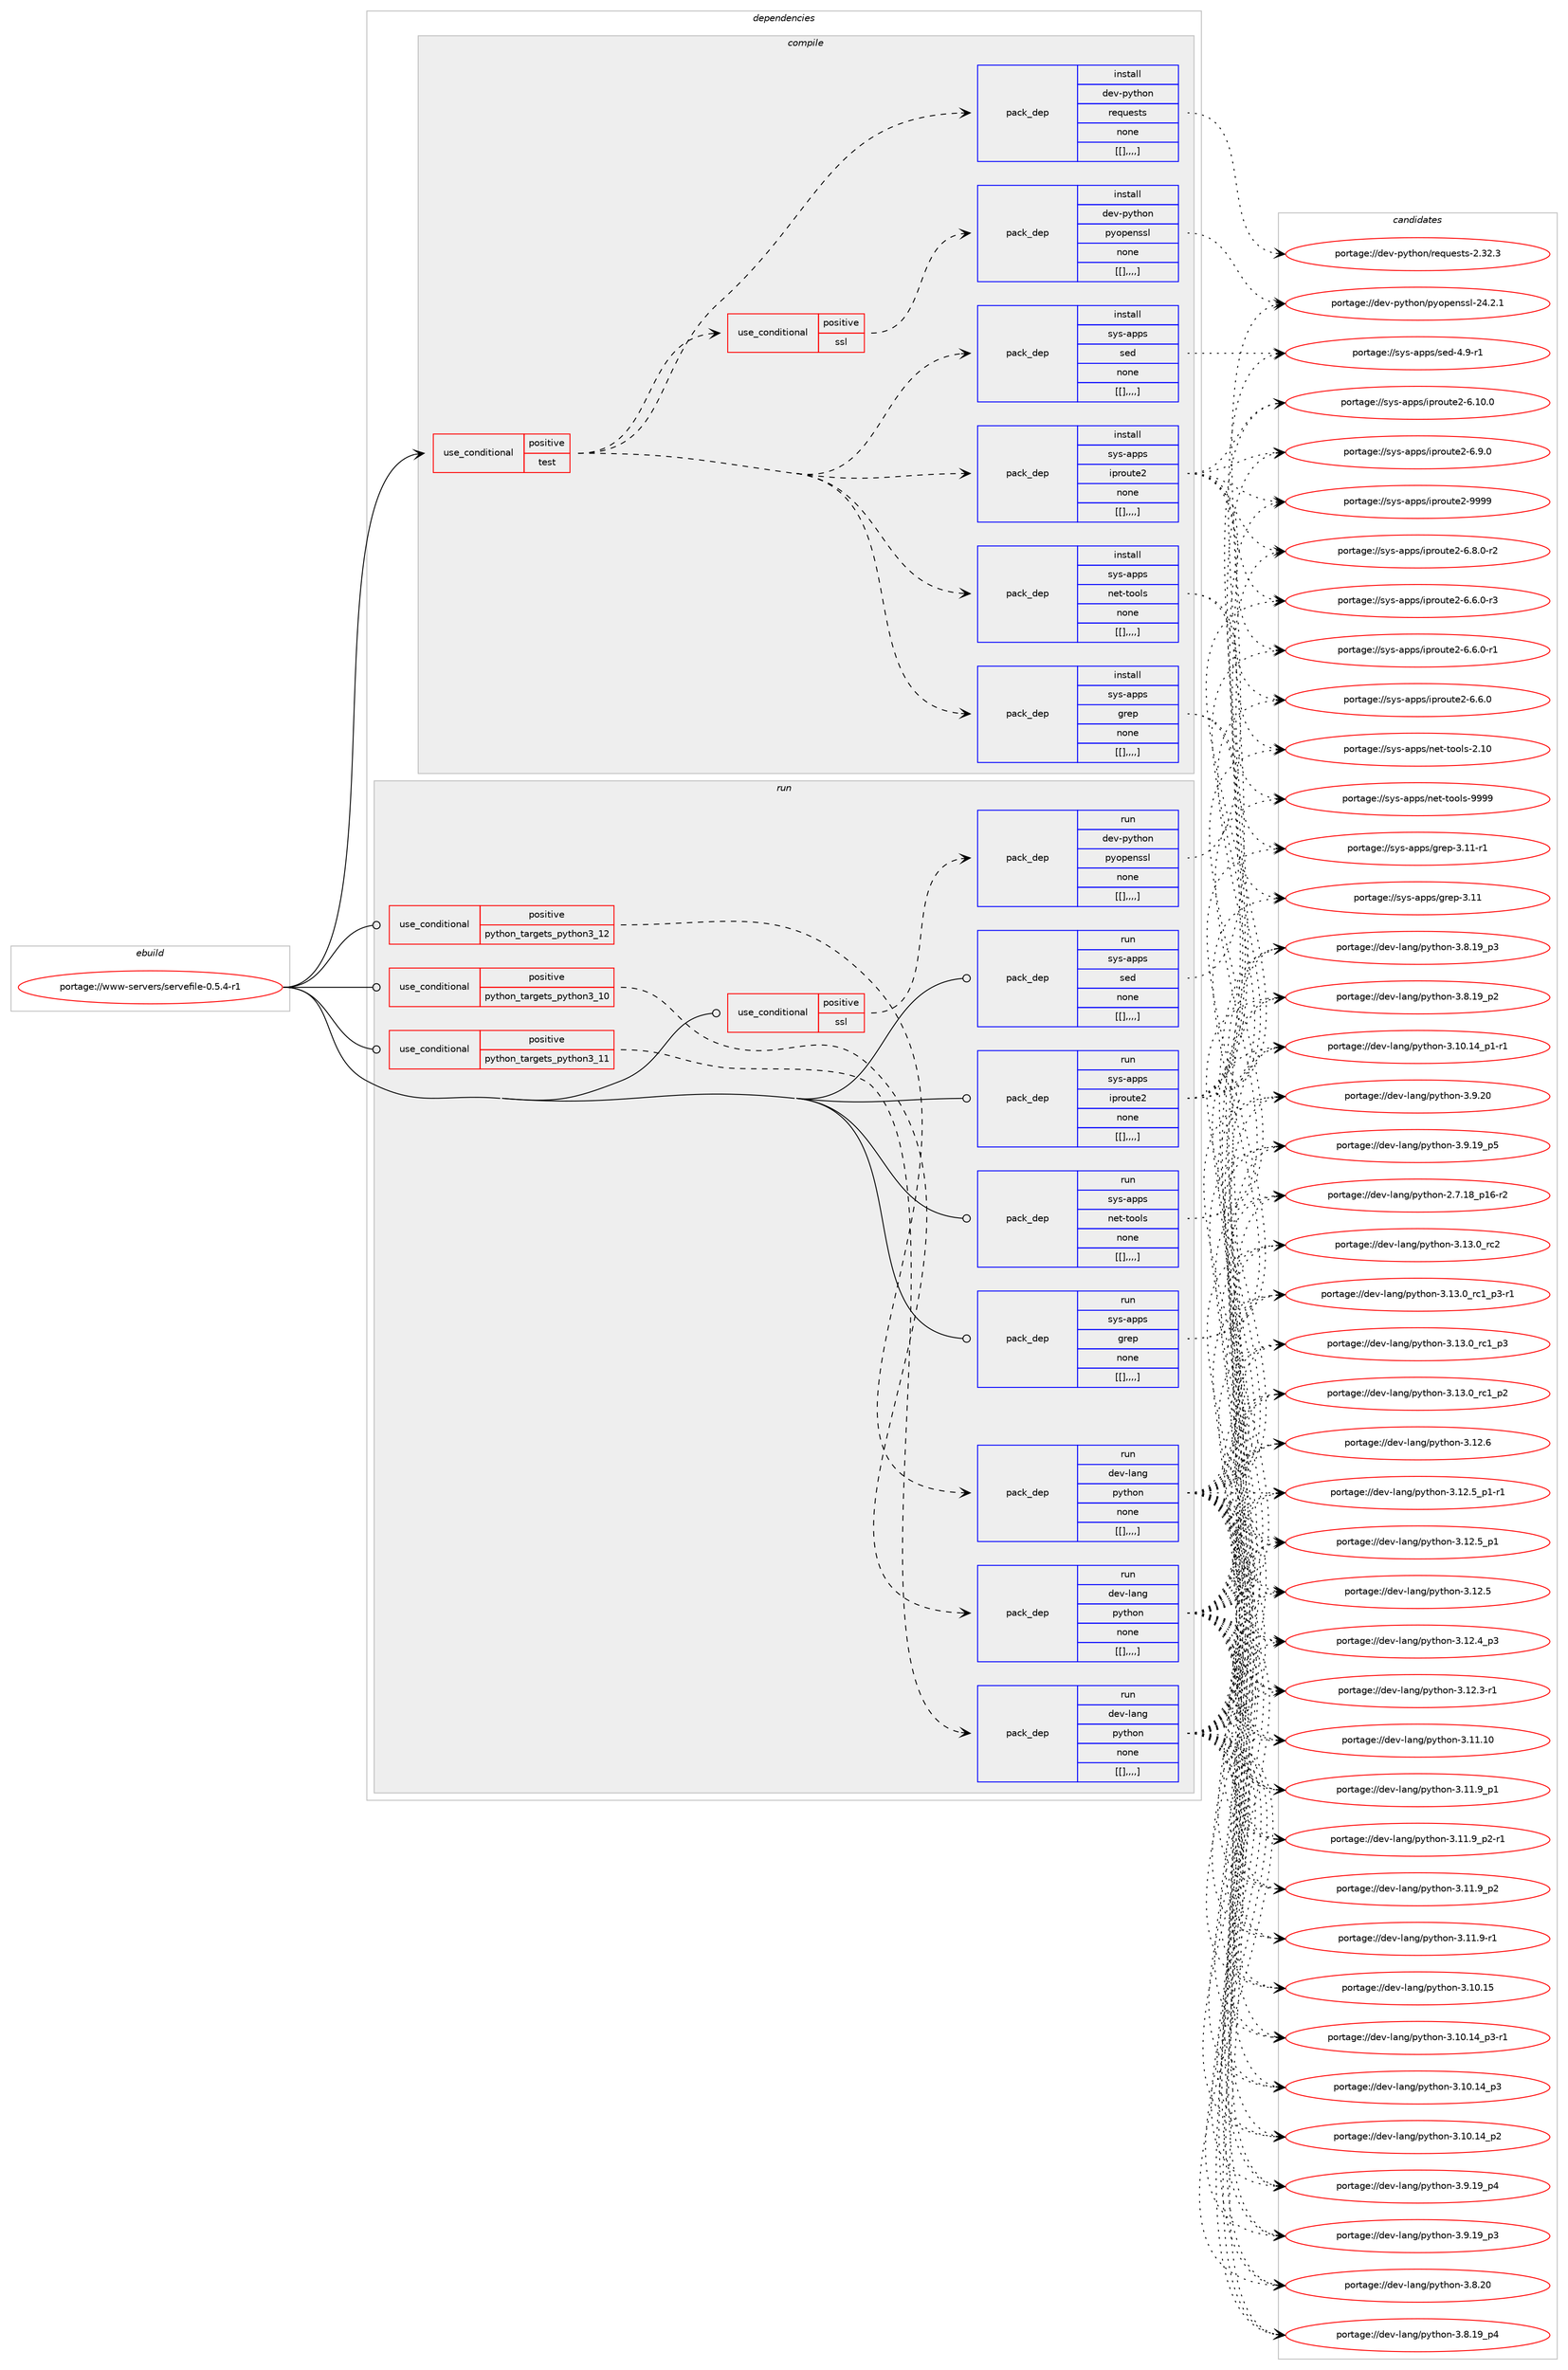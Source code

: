 digraph prolog {

# *************
# Graph options
# *************

newrank=true;
concentrate=true;
compound=true;
graph [rankdir=LR,fontname=Helvetica,fontsize=10,ranksep=1.5];#, ranksep=2.5, nodesep=0.2];
edge  [arrowhead=vee];
node  [fontname=Helvetica,fontsize=10];

# **********
# The ebuild
# **********

subgraph cluster_leftcol {
color=gray;
label=<<i>ebuild</i>>;
id [label="portage://www-servers/servefile-0.5.4-r1", color=red, width=4, href="../www-servers/servefile-0.5.4-r1.svg"];
}

# ****************
# The dependencies
# ****************

subgraph cluster_midcol {
color=gray;
label=<<i>dependencies</i>>;
subgraph cluster_compile {
fillcolor="#eeeeee";
style=filled;
label=<<i>compile</i>>;
subgraph cond126034 {
dependency473092 [label=<<TABLE BORDER="0" CELLBORDER="1" CELLSPACING="0" CELLPADDING="4"><TR><TD ROWSPAN="3" CELLPADDING="10">use_conditional</TD></TR><TR><TD>positive</TD></TR><TR><TD>test</TD></TR></TABLE>>, shape=none, color=red];
subgraph cond126035 {
dependency473093 [label=<<TABLE BORDER="0" CELLBORDER="1" CELLSPACING="0" CELLPADDING="4"><TR><TD ROWSPAN="3" CELLPADDING="10">use_conditional</TD></TR><TR><TD>positive</TD></TR><TR><TD>ssl</TD></TR></TABLE>>, shape=none, color=red];
subgraph pack343552 {
dependency473094 [label=<<TABLE BORDER="0" CELLBORDER="1" CELLSPACING="0" CELLPADDING="4" WIDTH="220"><TR><TD ROWSPAN="6" CELLPADDING="30">pack_dep</TD></TR><TR><TD WIDTH="110">install</TD></TR><TR><TD>dev-python</TD></TR><TR><TD>pyopenssl</TD></TR><TR><TD>none</TD></TR><TR><TD>[[],,,,]</TD></TR></TABLE>>, shape=none, color=blue];
}
dependency473093:e -> dependency473094:w [weight=20,style="dashed",arrowhead="vee"];
}
dependency473092:e -> dependency473093:w [weight=20,style="dashed",arrowhead="vee"];
subgraph pack343553 {
dependency473095 [label=<<TABLE BORDER="0" CELLBORDER="1" CELLSPACING="0" CELLPADDING="4" WIDTH="220"><TR><TD ROWSPAN="6" CELLPADDING="30">pack_dep</TD></TR><TR><TD WIDTH="110">install</TD></TR><TR><TD>sys-apps</TD></TR><TR><TD>grep</TD></TR><TR><TD>none</TD></TR><TR><TD>[[],,,,]</TD></TR></TABLE>>, shape=none, color=blue];
}
dependency473092:e -> dependency473095:w [weight=20,style="dashed",arrowhead="vee"];
subgraph pack343554 {
dependency473096 [label=<<TABLE BORDER="0" CELLBORDER="1" CELLSPACING="0" CELLPADDING="4" WIDTH="220"><TR><TD ROWSPAN="6" CELLPADDING="30">pack_dep</TD></TR><TR><TD WIDTH="110">install</TD></TR><TR><TD>sys-apps</TD></TR><TR><TD>iproute2</TD></TR><TR><TD>none</TD></TR><TR><TD>[[],,,,]</TD></TR></TABLE>>, shape=none, color=blue];
}
dependency473092:e -> dependency473096:w [weight=20,style="dashed",arrowhead="vee"];
subgraph pack343555 {
dependency473097 [label=<<TABLE BORDER="0" CELLBORDER="1" CELLSPACING="0" CELLPADDING="4" WIDTH="220"><TR><TD ROWSPAN="6" CELLPADDING="30">pack_dep</TD></TR><TR><TD WIDTH="110">install</TD></TR><TR><TD>sys-apps</TD></TR><TR><TD>net-tools</TD></TR><TR><TD>none</TD></TR><TR><TD>[[],,,,]</TD></TR></TABLE>>, shape=none, color=blue];
}
dependency473092:e -> dependency473097:w [weight=20,style="dashed",arrowhead="vee"];
subgraph pack343556 {
dependency473098 [label=<<TABLE BORDER="0" CELLBORDER="1" CELLSPACING="0" CELLPADDING="4" WIDTH="220"><TR><TD ROWSPAN="6" CELLPADDING="30">pack_dep</TD></TR><TR><TD WIDTH="110">install</TD></TR><TR><TD>sys-apps</TD></TR><TR><TD>sed</TD></TR><TR><TD>none</TD></TR><TR><TD>[[],,,,]</TD></TR></TABLE>>, shape=none, color=blue];
}
dependency473092:e -> dependency473098:w [weight=20,style="dashed",arrowhead="vee"];
subgraph pack343557 {
dependency473099 [label=<<TABLE BORDER="0" CELLBORDER="1" CELLSPACING="0" CELLPADDING="4" WIDTH="220"><TR><TD ROWSPAN="6" CELLPADDING="30">pack_dep</TD></TR><TR><TD WIDTH="110">install</TD></TR><TR><TD>dev-python</TD></TR><TR><TD>requests</TD></TR><TR><TD>none</TD></TR><TR><TD>[[],,,,]</TD></TR></TABLE>>, shape=none, color=blue];
}
dependency473092:e -> dependency473099:w [weight=20,style="dashed",arrowhead="vee"];
}
id:e -> dependency473092:w [weight=20,style="solid",arrowhead="vee"];
}
subgraph cluster_compileandrun {
fillcolor="#eeeeee";
style=filled;
label=<<i>compile and run</i>>;
}
subgraph cluster_run {
fillcolor="#eeeeee";
style=filled;
label=<<i>run</i>>;
subgraph cond126036 {
dependency473100 [label=<<TABLE BORDER="0" CELLBORDER="1" CELLSPACING="0" CELLPADDING="4"><TR><TD ROWSPAN="3" CELLPADDING="10">use_conditional</TD></TR><TR><TD>positive</TD></TR><TR><TD>python_targets_python3_10</TD></TR></TABLE>>, shape=none, color=red];
subgraph pack343558 {
dependency473101 [label=<<TABLE BORDER="0" CELLBORDER="1" CELLSPACING="0" CELLPADDING="4" WIDTH="220"><TR><TD ROWSPAN="6" CELLPADDING="30">pack_dep</TD></TR><TR><TD WIDTH="110">run</TD></TR><TR><TD>dev-lang</TD></TR><TR><TD>python</TD></TR><TR><TD>none</TD></TR><TR><TD>[[],,,,]</TD></TR></TABLE>>, shape=none, color=blue];
}
dependency473100:e -> dependency473101:w [weight=20,style="dashed",arrowhead="vee"];
}
id:e -> dependency473100:w [weight=20,style="solid",arrowhead="odot"];
subgraph cond126037 {
dependency473102 [label=<<TABLE BORDER="0" CELLBORDER="1" CELLSPACING="0" CELLPADDING="4"><TR><TD ROWSPAN="3" CELLPADDING="10">use_conditional</TD></TR><TR><TD>positive</TD></TR><TR><TD>python_targets_python3_11</TD></TR></TABLE>>, shape=none, color=red];
subgraph pack343559 {
dependency473103 [label=<<TABLE BORDER="0" CELLBORDER="1" CELLSPACING="0" CELLPADDING="4" WIDTH="220"><TR><TD ROWSPAN="6" CELLPADDING="30">pack_dep</TD></TR><TR><TD WIDTH="110">run</TD></TR><TR><TD>dev-lang</TD></TR><TR><TD>python</TD></TR><TR><TD>none</TD></TR><TR><TD>[[],,,,]</TD></TR></TABLE>>, shape=none, color=blue];
}
dependency473102:e -> dependency473103:w [weight=20,style="dashed",arrowhead="vee"];
}
id:e -> dependency473102:w [weight=20,style="solid",arrowhead="odot"];
subgraph cond126038 {
dependency473104 [label=<<TABLE BORDER="0" CELLBORDER="1" CELLSPACING="0" CELLPADDING="4"><TR><TD ROWSPAN="3" CELLPADDING="10">use_conditional</TD></TR><TR><TD>positive</TD></TR><TR><TD>python_targets_python3_12</TD></TR></TABLE>>, shape=none, color=red];
subgraph pack343560 {
dependency473105 [label=<<TABLE BORDER="0" CELLBORDER="1" CELLSPACING="0" CELLPADDING="4" WIDTH="220"><TR><TD ROWSPAN="6" CELLPADDING="30">pack_dep</TD></TR><TR><TD WIDTH="110">run</TD></TR><TR><TD>dev-lang</TD></TR><TR><TD>python</TD></TR><TR><TD>none</TD></TR><TR><TD>[[],,,,]</TD></TR></TABLE>>, shape=none, color=blue];
}
dependency473104:e -> dependency473105:w [weight=20,style="dashed",arrowhead="vee"];
}
id:e -> dependency473104:w [weight=20,style="solid",arrowhead="odot"];
subgraph cond126039 {
dependency473106 [label=<<TABLE BORDER="0" CELLBORDER="1" CELLSPACING="0" CELLPADDING="4"><TR><TD ROWSPAN="3" CELLPADDING="10">use_conditional</TD></TR><TR><TD>positive</TD></TR><TR><TD>ssl</TD></TR></TABLE>>, shape=none, color=red];
subgraph pack343561 {
dependency473107 [label=<<TABLE BORDER="0" CELLBORDER="1" CELLSPACING="0" CELLPADDING="4" WIDTH="220"><TR><TD ROWSPAN="6" CELLPADDING="30">pack_dep</TD></TR><TR><TD WIDTH="110">run</TD></TR><TR><TD>dev-python</TD></TR><TR><TD>pyopenssl</TD></TR><TR><TD>none</TD></TR><TR><TD>[[],,,,]</TD></TR></TABLE>>, shape=none, color=blue];
}
dependency473106:e -> dependency473107:w [weight=20,style="dashed",arrowhead="vee"];
}
id:e -> dependency473106:w [weight=20,style="solid",arrowhead="odot"];
subgraph pack343562 {
dependency473108 [label=<<TABLE BORDER="0" CELLBORDER="1" CELLSPACING="0" CELLPADDING="4" WIDTH="220"><TR><TD ROWSPAN="6" CELLPADDING="30">pack_dep</TD></TR><TR><TD WIDTH="110">run</TD></TR><TR><TD>sys-apps</TD></TR><TR><TD>grep</TD></TR><TR><TD>none</TD></TR><TR><TD>[[],,,,]</TD></TR></TABLE>>, shape=none, color=blue];
}
id:e -> dependency473108:w [weight=20,style="solid",arrowhead="odot"];
subgraph pack343563 {
dependency473109 [label=<<TABLE BORDER="0" CELLBORDER="1" CELLSPACING="0" CELLPADDING="4" WIDTH="220"><TR><TD ROWSPAN="6" CELLPADDING="30">pack_dep</TD></TR><TR><TD WIDTH="110">run</TD></TR><TR><TD>sys-apps</TD></TR><TR><TD>iproute2</TD></TR><TR><TD>none</TD></TR><TR><TD>[[],,,,]</TD></TR></TABLE>>, shape=none, color=blue];
}
id:e -> dependency473109:w [weight=20,style="solid",arrowhead="odot"];
subgraph pack343564 {
dependency473110 [label=<<TABLE BORDER="0" CELLBORDER="1" CELLSPACING="0" CELLPADDING="4" WIDTH="220"><TR><TD ROWSPAN="6" CELLPADDING="30">pack_dep</TD></TR><TR><TD WIDTH="110">run</TD></TR><TR><TD>sys-apps</TD></TR><TR><TD>net-tools</TD></TR><TR><TD>none</TD></TR><TR><TD>[[],,,,]</TD></TR></TABLE>>, shape=none, color=blue];
}
id:e -> dependency473110:w [weight=20,style="solid",arrowhead="odot"];
subgraph pack343565 {
dependency473111 [label=<<TABLE BORDER="0" CELLBORDER="1" CELLSPACING="0" CELLPADDING="4" WIDTH="220"><TR><TD ROWSPAN="6" CELLPADDING="30">pack_dep</TD></TR><TR><TD WIDTH="110">run</TD></TR><TR><TD>sys-apps</TD></TR><TR><TD>sed</TD></TR><TR><TD>none</TD></TR><TR><TD>[[],,,,]</TD></TR></TABLE>>, shape=none, color=blue];
}
id:e -> dependency473111:w [weight=20,style="solid",arrowhead="odot"];
}
}

# **************
# The candidates
# **************

subgraph cluster_choices {
rank=same;
color=gray;
label=<<i>candidates</i>>;

subgraph choice343552 {
color=black;
nodesep=1;
choice100101118451121211161041111104711212111111210111011511510845505246504649 [label="portage://dev-python/pyopenssl-24.2.1", color=red, width=4,href="../dev-python/pyopenssl-24.2.1.svg"];
dependency473094:e -> choice100101118451121211161041111104711212111111210111011511510845505246504649:w [style=dotted,weight="100"];
}
subgraph choice343553 {
color=black;
nodesep=1;
choice11512111545971121121154710311410111245514649494511449 [label="portage://sys-apps/grep-3.11-r1", color=red, width=4,href="../sys-apps/grep-3.11-r1.svg"];
choice1151211154597112112115471031141011124551464949 [label="portage://sys-apps/grep-3.11", color=red, width=4,href="../sys-apps/grep-3.11.svg"];
dependency473095:e -> choice11512111545971121121154710311410111245514649494511449:w [style=dotted,weight="100"];
dependency473095:e -> choice1151211154597112112115471031141011124551464949:w [style=dotted,weight="100"];
}
subgraph choice343554 {
color=black;
nodesep=1;
choice115121115459711211211547105112114111117116101504557575757 [label="portage://sys-apps/iproute2-9999", color=red, width=4,href="../sys-apps/iproute2-9999.svg"];
choice1151211154597112112115471051121141111171161015045544649484648 [label="portage://sys-apps/iproute2-6.10.0", color=red, width=4,href="../sys-apps/iproute2-6.10.0.svg"];
choice11512111545971121121154710511211411111711610150455446574648 [label="portage://sys-apps/iproute2-6.9.0", color=red, width=4,href="../sys-apps/iproute2-6.9.0.svg"];
choice115121115459711211211547105112114111117116101504554465646484511450 [label="portage://sys-apps/iproute2-6.8.0-r2", color=red, width=4,href="../sys-apps/iproute2-6.8.0-r2.svg"];
choice115121115459711211211547105112114111117116101504554465446484511451 [label="portage://sys-apps/iproute2-6.6.0-r3", color=red, width=4,href="../sys-apps/iproute2-6.6.0-r3.svg"];
choice115121115459711211211547105112114111117116101504554465446484511449 [label="portage://sys-apps/iproute2-6.6.0-r1", color=red, width=4,href="../sys-apps/iproute2-6.6.0-r1.svg"];
choice11512111545971121121154710511211411111711610150455446544648 [label="portage://sys-apps/iproute2-6.6.0", color=red, width=4,href="../sys-apps/iproute2-6.6.0.svg"];
dependency473096:e -> choice115121115459711211211547105112114111117116101504557575757:w [style=dotted,weight="100"];
dependency473096:e -> choice1151211154597112112115471051121141111171161015045544649484648:w [style=dotted,weight="100"];
dependency473096:e -> choice11512111545971121121154710511211411111711610150455446574648:w [style=dotted,weight="100"];
dependency473096:e -> choice115121115459711211211547105112114111117116101504554465646484511450:w [style=dotted,weight="100"];
dependency473096:e -> choice115121115459711211211547105112114111117116101504554465446484511451:w [style=dotted,weight="100"];
dependency473096:e -> choice115121115459711211211547105112114111117116101504554465446484511449:w [style=dotted,weight="100"];
dependency473096:e -> choice11512111545971121121154710511211411111711610150455446544648:w [style=dotted,weight="100"];
}
subgraph choice343555 {
color=black;
nodesep=1;
choice115121115459711211211547110101116451161111111081154557575757 [label="portage://sys-apps/net-tools-9999", color=red, width=4,href="../sys-apps/net-tools-9999.svg"];
choice115121115459711211211547110101116451161111111081154550464948 [label="portage://sys-apps/net-tools-2.10", color=red, width=4,href="../sys-apps/net-tools-2.10.svg"];
dependency473097:e -> choice115121115459711211211547110101116451161111111081154557575757:w [style=dotted,weight="100"];
dependency473097:e -> choice115121115459711211211547110101116451161111111081154550464948:w [style=dotted,weight="100"];
}
subgraph choice343556 {
color=black;
nodesep=1;
choice115121115459711211211547115101100455246574511449 [label="portage://sys-apps/sed-4.9-r1", color=red, width=4,href="../sys-apps/sed-4.9-r1.svg"];
dependency473098:e -> choice115121115459711211211547115101100455246574511449:w [style=dotted,weight="100"];
}
subgraph choice343557 {
color=black;
nodesep=1;
choice100101118451121211161041111104711410111311710111511611545504651504651 [label="portage://dev-python/requests-2.32.3", color=red, width=4,href="../dev-python/requests-2.32.3.svg"];
dependency473099:e -> choice100101118451121211161041111104711410111311710111511611545504651504651:w [style=dotted,weight="100"];
}
subgraph choice343558 {
color=black;
nodesep=1;
choice10010111845108971101034711212111610411111045514649514648951149950 [label="portage://dev-lang/python-3.13.0_rc2", color=red, width=4,href="../dev-lang/python-3.13.0_rc2.svg"];
choice1001011184510897110103471121211161041111104551464951464895114994995112514511449 [label="portage://dev-lang/python-3.13.0_rc1_p3-r1", color=red, width=4,href="../dev-lang/python-3.13.0_rc1_p3-r1.svg"];
choice100101118451089711010347112121116104111110455146495146489511499499511251 [label="portage://dev-lang/python-3.13.0_rc1_p3", color=red, width=4,href="../dev-lang/python-3.13.0_rc1_p3.svg"];
choice100101118451089711010347112121116104111110455146495146489511499499511250 [label="portage://dev-lang/python-3.13.0_rc1_p2", color=red, width=4,href="../dev-lang/python-3.13.0_rc1_p2.svg"];
choice10010111845108971101034711212111610411111045514649504654 [label="portage://dev-lang/python-3.12.6", color=red, width=4,href="../dev-lang/python-3.12.6.svg"];
choice1001011184510897110103471121211161041111104551464950465395112494511449 [label="portage://dev-lang/python-3.12.5_p1-r1", color=red, width=4,href="../dev-lang/python-3.12.5_p1-r1.svg"];
choice100101118451089711010347112121116104111110455146495046539511249 [label="portage://dev-lang/python-3.12.5_p1", color=red, width=4,href="../dev-lang/python-3.12.5_p1.svg"];
choice10010111845108971101034711212111610411111045514649504653 [label="portage://dev-lang/python-3.12.5", color=red, width=4,href="../dev-lang/python-3.12.5.svg"];
choice100101118451089711010347112121116104111110455146495046529511251 [label="portage://dev-lang/python-3.12.4_p3", color=red, width=4,href="../dev-lang/python-3.12.4_p3.svg"];
choice100101118451089711010347112121116104111110455146495046514511449 [label="portage://dev-lang/python-3.12.3-r1", color=red, width=4,href="../dev-lang/python-3.12.3-r1.svg"];
choice1001011184510897110103471121211161041111104551464949464948 [label="portage://dev-lang/python-3.11.10", color=red, width=4,href="../dev-lang/python-3.11.10.svg"];
choice1001011184510897110103471121211161041111104551464949465795112504511449 [label="portage://dev-lang/python-3.11.9_p2-r1", color=red, width=4,href="../dev-lang/python-3.11.9_p2-r1.svg"];
choice100101118451089711010347112121116104111110455146494946579511250 [label="portage://dev-lang/python-3.11.9_p2", color=red, width=4,href="../dev-lang/python-3.11.9_p2.svg"];
choice100101118451089711010347112121116104111110455146494946579511249 [label="portage://dev-lang/python-3.11.9_p1", color=red, width=4,href="../dev-lang/python-3.11.9_p1.svg"];
choice100101118451089711010347112121116104111110455146494946574511449 [label="portage://dev-lang/python-3.11.9-r1", color=red, width=4,href="../dev-lang/python-3.11.9-r1.svg"];
choice1001011184510897110103471121211161041111104551464948464953 [label="portage://dev-lang/python-3.10.15", color=red, width=4,href="../dev-lang/python-3.10.15.svg"];
choice100101118451089711010347112121116104111110455146494846495295112514511449 [label="portage://dev-lang/python-3.10.14_p3-r1", color=red, width=4,href="../dev-lang/python-3.10.14_p3-r1.svg"];
choice10010111845108971101034711212111610411111045514649484649529511251 [label="portage://dev-lang/python-3.10.14_p3", color=red, width=4,href="../dev-lang/python-3.10.14_p3.svg"];
choice10010111845108971101034711212111610411111045514649484649529511250 [label="portage://dev-lang/python-3.10.14_p2", color=red, width=4,href="../dev-lang/python-3.10.14_p2.svg"];
choice100101118451089711010347112121116104111110455146494846495295112494511449 [label="portage://dev-lang/python-3.10.14_p1-r1", color=red, width=4,href="../dev-lang/python-3.10.14_p1-r1.svg"];
choice10010111845108971101034711212111610411111045514657465048 [label="portage://dev-lang/python-3.9.20", color=red, width=4,href="../dev-lang/python-3.9.20.svg"];
choice100101118451089711010347112121116104111110455146574649579511253 [label="portage://dev-lang/python-3.9.19_p5", color=red, width=4,href="../dev-lang/python-3.9.19_p5.svg"];
choice100101118451089711010347112121116104111110455146574649579511252 [label="portage://dev-lang/python-3.9.19_p4", color=red, width=4,href="../dev-lang/python-3.9.19_p4.svg"];
choice100101118451089711010347112121116104111110455146574649579511251 [label="portage://dev-lang/python-3.9.19_p3", color=red, width=4,href="../dev-lang/python-3.9.19_p3.svg"];
choice10010111845108971101034711212111610411111045514656465048 [label="portage://dev-lang/python-3.8.20", color=red, width=4,href="../dev-lang/python-3.8.20.svg"];
choice100101118451089711010347112121116104111110455146564649579511252 [label="portage://dev-lang/python-3.8.19_p4", color=red, width=4,href="../dev-lang/python-3.8.19_p4.svg"];
choice100101118451089711010347112121116104111110455146564649579511251 [label="portage://dev-lang/python-3.8.19_p3", color=red, width=4,href="../dev-lang/python-3.8.19_p3.svg"];
choice100101118451089711010347112121116104111110455146564649579511250 [label="portage://dev-lang/python-3.8.19_p2", color=red, width=4,href="../dev-lang/python-3.8.19_p2.svg"];
choice100101118451089711010347112121116104111110455046554649569511249544511450 [label="portage://dev-lang/python-2.7.18_p16-r2", color=red, width=4,href="../dev-lang/python-2.7.18_p16-r2.svg"];
dependency473101:e -> choice10010111845108971101034711212111610411111045514649514648951149950:w [style=dotted,weight="100"];
dependency473101:e -> choice1001011184510897110103471121211161041111104551464951464895114994995112514511449:w [style=dotted,weight="100"];
dependency473101:e -> choice100101118451089711010347112121116104111110455146495146489511499499511251:w [style=dotted,weight="100"];
dependency473101:e -> choice100101118451089711010347112121116104111110455146495146489511499499511250:w [style=dotted,weight="100"];
dependency473101:e -> choice10010111845108971101034711212111610411111045514649504654:w [style=dotted,weight="100"];
dependency473101:e -> choice1001011184510897110103471121211161041111104551464950465395112494511449:w [style=dotted,weight="100"];
dependency473101:e -> choice100101118451089711010347112121116104111110455146495046539511249:w [style=dotted,weight="100"];
dependency473101:e -> choice10010111845108971101034711212111610411111045514649504653:w [style=dotted,weight="100"];
dependency473101:e -> choice100101118451089711010347112121116104111110455146495046529511251:w [style=dotted,weight="100"];
dependency473101:e -> choice100101118451089711010347112121116104111110455146495046514511449:w [style=dotted,weight="100"];
dependency473101:e -> choice1001011184510897110103471121211161041111104551464949464948:w [style=dotted,weight="100"];
dependency473101:e -> choice1001011184510897110103471121211161041111104551464949465795112504511449:w [style=dotted,weight="100"];
dependency473101:e -> choice100101118451089711010347112121116104111110455146494946579511250:w [style=dotted,weight="100"];
dependency473101:e -> choice100101118451089711010347112121116104111110455146494946579511249:w [style=dotted,weight="100"];
dependency473101:e -> choice100101118451089711010347112121116104111110455146494946574511449:w [style=dotted,weight="100"];
dependency473101:e -> choice1001011184510897110103471121211161041111104551464948464953:w [style=dotted,weight="100"];
dependency473101:e -> choice100101118451089711010347112121116104111110455146494846495295112514511449:w [style=dotted,weight="100"];
dependency473101:e -> choice10010111845108971101034711212111610411111045514649484649529511251:w [style=dotted,weight="100"];
dependency473101:e -> choice10010111845108971101034711212111610411111045514649484649529511250:w [style=dotted,weight="100"];
dependency473101:e -> choice100101118451089711010347112121116104111110455146494846495295112494511449:w [style=dotted,weight="100"];
dependency473101:e -> choice10010111845108971101034711212111610411111045514657465048:w [style=dotted,weight="100"];
dependency473101:e -> choice100101118451089711010347112121116104111110455146574649579511253:w [style=dotted,weight="100"];
dependency473101:e -> choice100101118451089711010347112121116104111110455146574649579511252:w [style=dotted,weight="100"];
dependency473101:e -> choice100101118451089711010347112121116104111110455146574649579511251:w [style=dotted,weight="100"];
dependency473101:e -> choice10010111845108971101034711212111610411111045514656465048:w [style=dotted,weight="100"];
dependency473101:e -> choice100101118451089711010347112121116104111110455146564649579511252:w [style=dotted,weight="100"];
dependency473101:e -> choice100101118451089711010347112121116104111110455146564649579511251:w [style=dotted,weight="100"];
dependency473101:e -> choice100101118451089711010347112121116104111110455146564649579511250:w [style=dotted,weight="100"];
dependency473101:e -> choice100101118451089711010347112121116104111110455046554649569511249544511450:w [style=dotted,weight="100"];
}
subgraph choice343559 {
color=black;
nodesep=1;
choice10010111845108971101034711212111610411111045514649514648951149950 [label="portage://dev-lang/python-3.13.0_rc2", color=red, width=4,href="../dev-lang/python-3.13.0_rc2.svg"];
choice1001011184510897110103471121211161041111104551464951464895114994995112514511449 [label="portage://dev-lang/python-3.13.0_rc1_p3-r1", color=red, width=4,href="../dev-lang/python-3.13.0_rc1_p3-r1.svg"];
choice100101118451089711010347112121116104111110455146495146489511499499511251 [label="portage://dev-lang/python-3.13.0_rc1_p3", color=red, width=4,href="../dev-lang/python-3.13.0_rc1_p3.svg"];
choice100101118451089711010347112121116104111110455146495146489511499499511250 [label="portage://dev-lang/python-3.13.0_rc1_p2", color=red, width=4,href="../dev-lang/python-3.13.0_rc1_p2.svg"];
choice10010111845108971101034711212111610411111045514649504654 [label="portage://dev-lang/python-3.12.6", color=red, width=4,href="../dev-lang/python-3.12.6.svg"];
choice1001011184510897110103471121211161041111104551464950465395112494511449 [label="portage://dev-lang/python-3.12.5_p1-r1", color=red, width=4,href="../dev-lang/python-3.12.5_p1-r1.svg"];
choice100101118451089711010347112121116104111110455146495046539511249 [label="portage://dev-lang/python-3.12.5_p1", color=red, width=4,href="../dev-lang/python-3.12.5_p1.svg"];
choice10010111845108971101034711212111610411111045514649504653 [label="portage://dev-lang/python-3.12.5", color=red, width=4,href="../dev-lang/python-3.12.5.svg"];
choice100101118451089711010347112121116104111110455146495046529511251 [label="portage://dev-lang/python-3.12.4_p3", color=red, width=4,href="../dev-lang/python-3.12.4_p3.svg"];
choice100101118451089711010347112121116104111110455146495046514511449 [label="portage://dev-lang/python-3.12.3-r1", color=red, width=4,href="../dev-lang/python-3.12.3-r1.svg"];
choice1001011184510897110103471121211161041111104551464949464948 [label="portage://dev-lang/python-3.11.10", color=red, width=4,href="../dev-lang/python-3.11.10.svg"];
choice1001011184510897110103471121211161041111104551464949465795112504511449 [label="portage://dev-lang/python-3.11.9_p2-r1", color=red, width=4,href="../dev-lang/python-3.11.9_p2-r1.svg"];
choice100101118451089711010347112121116104111110455146494946579511250 [label="portage://dev-lang/python-3.11.9_p2", color=red, width=4,href="../dev-lang/python-3.11.9_p2.svg"];
choice100101118451089711010347112121116104111110455146494946579511249 [label="portage://dev-lang/python-3.11.9_p1", color=red, width=4,href="../dev-lang/python-3.11.9_p1.svg"];
choice100101118451089711010347112121116104111110455146494946574511449 [label="portage://dev-lang/python-3.11.9-r1", color=red, width=4,href="../dev-lang/python-3.11.9-r1.svg"];
choice1001011184510897110103471121211161041111104551464948464953 [label="portage://dev-lang/python-3.10.15", color=red, width=4,href="../dev-lang/python-3.10.15.svg"];
choice100101118451089711010347112121116104111110455146494846495295112514511449 [label="portage://dev-lang/python-3.10.14_p3-r1", color=red, width=4,href="../dev-lang/python-3.10.14_p3-r1.svg"];
choice10010111845108971101034711212111610411111045514649484649529511251 [label="portage://dev-lang/python-3.10.14_p3", color=red, width=4,href="../dev-lang/python-3.10.14_p3.svg"];
choice10010111845108971101034711212111610411111045514649484649529511250 [label="portage://dev-lang/python-3.10.14_p2", color=red, width=4,href="../dev-lang/python-3.10.14_p2.svg"];
choice100101118451089711010347112121116104111110455146494846495295112494511449 [label="portage://dev-lang/python-3.10.14_p1-r1", color=red, width=4,href="../dev-lang/python-3.10.14_p1-r1.svg"];
choice10010111845108971101034711212111610411111045514657465048 [label="portage://dev-lang/python-3.9.20", color=red, width=4,href="../dev-lang/python-3.9.20.svg"];
choice100101118451089711010347112121116104111110455146574649579511253 [label="portage://dev-lang/python-3.9.19_p5", color=red, width=4,href="../dev-lang/python-3.9.19_p5.svg"];
choice100101118451089711010347112121116104111110455146574649579511252 [label="portage://dev-lang/python-3.9.19_p4", color=red, width=4,href="../dev-lang/python-3.9.19_p4.svg"];
choice100101118451089711010347112121116104111110455146574649579511251 [label="portage://dev-lang/python-3.9.19_p3", color=red, width=4,href="../dev-lang/python-3.9.19_p3.svg"];
choice10010111845108971101034711212111610411111045514656465048 [label="portage://dev-lang/python-3.8.20", color=red, width=4,href="../dev-lang/python-3.8.20.svg"];
choice100101118451089711010347112121116104111110455146564649579511252 [label="portage://dev-lang/python-3.8.19_p4", color=red, width=4,href="../dev-lang/python-3.8.19_p4.svg"];
choice100101118451089711010347112121116104111110455146564649579511251 [label="portage://dev-lang/python-3.8.19_p3", color=red, width=4,href="../dev-lang/python-3.8.19_p3.svg"];
choice100101118451089711010347112121116104111110455146564649579511250 [label="portage://dev-lang/python-3.8.19_p2", color=red, width=4,href="../dev-lang/python-3.8.19_p2.svg"];
choice100101118451089711010347112121116104111110455046554649569511249544511450 [label="portage://dev-lang/python-2.7.18_p16-r2", color=red, width=4,href="../dev-lang/python-2.7.18_p16-r2.svg"];
dependency473103:e -> choice10010111845108971101034711212111610411111045514649514648951149950:w [style=dotted,weight="100"];
dependency473103:e -> choice1001011184510897110103471121211161041111104551464951464895114994995112514511449:w [style=dotted,weight="100"];
dependency473103:e -> choice100101118451089711010347112121116104111110455146495146489511499499511251:w [style=dotted,weight="100"];
dependency473103:e -> choice100101118451089711010347112121116104111110455146495146489511499499511250:w [style=dotted,weight="100"];
dependency473103:e -> choice10010111845108971101034711212111610411111045514649504654:w [style=dotted,weight="100"];
dependency473103:e -> choice1001011184510897110103471121211161041111104551464950465395112494511449:w [style=dotted,weight="100"];
dependency473103:e -> choice100101118451089711010347112121116104111110455146495046539511249:w [style=dotted,weight="100"];
dependency473103:e -> choice10010111845108971101034711212111610411111045514649504653:w [style=dotted,weight="100"];
dependency473103:e -> choice100101118451089711010347112121116104111110455146495046529511251:w [style=dotted,weight="100"];
dependency473103:e -> choice100101118451089711010347112121116104111110455146495046514511449:w [style=dotted,weight="100"];
dependency473103:e -> choice1001011184510897110103471121211161041111104551464949464948:w [style=dotted,weight="100"];
dependency473103:e -> choice1001011184510897110103471121211161041111104551464949465795112504511449:w [style=dotted,weight="100"];
dependency473103:e -> choice100101118451089711010347112121116104111110455146494946579511250:w [style=dotted,weight="100"];
dependency473103:e -> choice100101118451089711010347112121116104111110455146494946579511249:w [style=dotted,weight="100"];
dependency473103:e -> choice100101118451089711010347112121116104111110455146494946574511449:w [style=dotted,weight="100"];
dependency473103:e -> choice1001011184510897110103471121211161041111104551464948464953:w [style=dotted,weight="100"];
dependency473103:e -> choice100101118451089711010347112121116104111110455146494846495295112514511449:w [style=dotted,weight="100"];
dependency473103:e -> choice10010111845108971101034711212111610411111045514649484649529511251:w [style=dotted,weight="100"];
dependency473103:e -> choice10010111845108971101034711212111610411111045514649484649529511250:w [style=dotted,weight="100"];
dependency473103:e -> choice100101118451089711010347112121116104111110455146494846495295112494511449:w [style=dotted,weight="100"];
dependency473103:e -> choice10010111845108971101034711212111610411111045514657465048:w [style=dotted,weight="100"];
dependency473103:e -> choice100101118451089711010347112121116104111110455146574649579511253:w [style=dotted,weight="100"];
dependency473103:e -> choice100101118451089711010347112121116104111110455146574649579511252:w [style=dotted,weight="100"];
dependency473103:e -> choice100101118451089711010347112121116104111110455146574649579511251:w [style=dotted,weight="100"];
dependency473103:e -> choice10010111845108971101034711212111610411111045514656465048:w [style=dotted,weight="100"];
dependency473103:e -> choice100101118451089711010347112121116104111110455146564649579511252:w [style=dotted,weight="100"];
dependency473103:e -> choice100101118451089711010347112121116104111110455146564649579511251:w [style=dotted,weight="100"];
dependency473103:e -> choice100101118451089711010347112121116104111110455146564649579511250:w [style=dotted,weight="100"];
dependency473103:e -> choice100101118451089711010347112121116104111110455046554649569511249544511450:w [style=dotted,weight="100"];
}
subgraph choice343560 {
color=black;
nodesep=1;
choice10010111845108971101034711212111610411111045514649514648951149950 [label="portage://dev-lang/python-3.13.0_rc2", color=red, width=4,href="../dev-lang/python-3.13.0_rc2.svg"];
choice1001011184510897110103471121211161041111104551464951464895114994995112514511449 [label="portage://dev-lang/python-3.13.0_rc1_p3-r1", color=red, width=4,href="../dev-lang/python-3.13.0_rc1_p3-r1.svg"];
choice100101118451089711010347112121116104111110455146495146489511499499511251 [label="portage://dev-lang/python-3.13.0_rc1_p3", color=red, width=4,href="../dev-lang/python-3.13.0_rc1_p3.svg"];
choice100101118451089711010347112121116104111110455146495146489511499499511250 [label="portage://dev-lang/python-3.13.0_rc1_p2", color=red, width=4,href="../dev-lang/python-3.13.0_rc1_p2.svg"];
choice10010111845108971101034711212111610411111045514649504654 [label="portage://dev-lang/python-3.12.6", color=red, width=4,href="../dev-lang/python-3.12.6.svg"];
choice1001011184510897110103471121211161041111104551464950465395112494511449 [label="portage://dev-lang/python-3.12.5_p1-r1", color=red, width=4,href="../dev-lang/python-3.12.5_p1-r1.svg"];
choice100101118451089711010347112121116104111110455146495046539511249 [label="portage://dev-lang/python-3.12.5_p1", color=red, width=4,href="../dev-lang/python-3.12.5_p1.svg"];
choice10010111845108971101034711212111610411111045514649504653 [label="portage://dev-lang/python-3.12.5", color=red, width=4,href="../dev-lang/python-3.12.5.svg"];
choice100101118451089711010347112121116104111110455146495046529511251 [label="portage://dev-lang/python-3.12.4_p3", color=red, width=4,href="../dev-lang/python-3.12.4_p3.svg"];
choice100101118451089711010347112121116104111110455146495046514511449 [label="portage://dev-lang/python-3.12.3-r1", color=red, width=4,href="../dev-lang/python-3.12.3-r1.svg"];
choice1001011184510897110103471121211161041111104551464949464948 [label="portage://dev-lang/python-3.11.10", color=red, width=4,href="../dev-lang/python-3.11.10.svg"];
choice1001011184510897110103471121211161041111104551464949465795112504511449 [label="portage://dev-lang/python-3.11.9_p2-r1", color=red, width=4,href="../dev-lang/python-3.11.9_p2-r1.svg"];
choice100101118451089711010347112121116104111110455146494946579511250 [label="portage://dev-lang/python-3.11.9_p2", color=red, width=4,href="../dev-lang/python-3.11.9_p2.svg"];
choice100101118451089711010347112121116104111110455146494946579511249 [label="portage://dev-lang/python-3.11.9_p1", color=red, width=4,href="../dev-lang/python-3.11.9_p1.svg"];
choice100101118451089711010347112121116104111110455146494946574511449 [label="portage://dev-lang/python-3.11.9-r1", color=red, width=4,href="../dev-lang/python-3.11.9-r1.svg"];
choice1001011184510897110103471121211161041111104551464948464953 [label="portage://dev-lang/python-3.10.15", color=red, width=4,href="../dev-lang/python-3.10.15.svg"];
choice100101118451089711010347112121116104111110455146494846495295112514511449 [label="portage://dev-lang/python-3.10.14_p3-r1", color=red, width=4,href="../dev-lang/python-3.10.14_p3-r1.svg"];
choice10010111845108971101034711212111610411111045514649484649529511251 [label="portage://dev-lang/python-3.10.14_p3", color=red, width=4,href="../dev-lang/python-3.10.14_p3.svg"];
choice10010111845108971101034711212111610411111045514649484649529511250 [label="portage://dev-lang/python-3.10.14_p2", color=red, width=4,href="../dev-lang/python-3.10.14_p2.svg"];
choice100101118451089711010347112121116104111110455146494846495295112494511449 [label="portage://dev-lang/python-3.10.14_p1-r1", color=red, width=4,href="../dev-lang/python-3.10.14_p1-r1.svg"];
choice10010111845108971101034711212111610411111045514657465048 [label="portage://dev-lang/python-3.9.20", color=red, width=4,href="../dev-lang/python-3.9.20.svg"];
choice100101118451089711010347112121116104111110455146574649579511253 [label="portage://dev-lang/python-3.9.19_p5", color=red, width=4,href="../dev-lang/python-3.9.19_p5.svg"];
choice100101118451089711010347112121116104111110455146574649579511252 [label="portage://dev-lang/python-3.9.19_p4", color=red, width=4,href="../dev-lang/python-3.9.19_p4.svg"];
choice100101118451089711010347112121116104111110455146574649579511251 [label="portage://dev-lang/python-3.9.19_p3", color=red, width=4,href="../dev-lang/python-3.9.19_p3.svg"];
choice10010111845108971101034711212111610411111045514656465048 [label="portage://dev-lang/python-3.8.20", color=red, width=4,href="../dev-lang/python-3.8.20.svg"];
choice100101118451089711010347112121116104111110455146564649579511252 [label="portage://dev-lang/python-3.8.19_p4", color=red, width=4,href="../dev-lang/python-3.8.19_p4.svg"];
choice100101118451089711010347112121116104111110455146564649579511251 [label="portage://dev-lang/python-3.8.19_p3", color=red, width=4,href="../dev-lang/python-3.8.19_p3.svg"];
choice100101118451089711010347112121116104111110455146564649579511250 [label="portage://dev-lang/python-3.8.19_p2", color=red, width=4,href="../dev-lang/python-3.8.19_p2.svg"];
choice100101118451089711010347112121116104111110455046554649569511249544511450 [label="portage://dev-lang/python-2.7.18_p16-r2", color=red, width=4,href="../dev-lang/python-2.7.18_p16-r2.svg"];
dependency473105:e -> choice10010111845108971101034711212111610411111045514649514648951149950:w [style=dotted,weight="100"];
dependency473105:e -> choice1001011184510897110103471121211161041111104551464951464895114994995112514511449:w [style=dotted,weight="100"];
dependency473105:e -> choice100101118451089711010347112121116104111110455146495146489511499499511251:w [style=dotted,weight="100"];
dependency473105:e -> choice100101118451089711010347112121116104111110455146495146489511499499511250:w [style=dotted,weight="100"];
dependency473105:e -> choice10010111845108971101034711212111610411111045514649504654:w [style=dotted,weight="100"];
dependency473105:e -> choice1001011184510897110103471121211161041111104551464950465395112494511449:w [style=dotted,weight="100"];
dependency473105:e -> choice100101118451089711010347112121116104111110455146495046539511249:w [style=dotted,weight="100"];
dependency473105:e -> choice10010111845108971101034711212111610411111045514649504653:w [style=dotted,weight="100"];
dependency473105:e -> choice100101118451089711010347112121116104111110455146495046529511251:w [style=dotted,weight="100"];
dependency473105:e -> choice100101118451089711010347112121116104111110455146495046514511449:w [style=dotted,weight="100"];
dependency473105:e -> choice1001011184510897110103471121211161041111104551464949464948:w [style=dotted,weight="100"];
dependency473105:e -> choice1001011184510897110103471121211161041111104551464949465795112504511449:w [style=dotted,weight="100"];
dependency473105:e -> choice100101118451089711010347112121116104111110455146494946579511250:w [style=dotted,weight="100"];
dependency473105:e -> choice100101118451089711010347112121116104111110455146494946579511249:w [style=dotted,weight="100"];
dependency473105:e -> choice100101118451089711010347112121116104111110455146494946574511449:w [style=dotted,weight="100"];
dependency473105:e -> choice1001011184510897110103471121211161041111104551464948464953:w [style=dotted,weight="100"];
dependency473105:e -> choice100101118451089711010347112121116104111110455146494846495295112514511449:w [style=dotted,weight="100"];
dependency473105:e -> choice10010111845108971101034711212111610411111045514649484649529511251:w [style=dotted,weight="100"];
dependency473105:e -> choice10010111845108971101034711212111610411111045514649484649529511250:w [style=dotted,weight="100"];
dependency473105:e -> choice100101118451089711010347112121116104111110455146494846495295112494511449:w [style=dotted,weight="100"];
dependency473105:e -> choice10010111845108971101034711212111610411111045514657465048:w [style=dotted,weight="100"];
dependency473105:e -> choice100101118451089711010347112121116104111110455146574649579511253:w [style=dotted,weight="100"];
dependency473105:e -> choice100101118451089711010347112121116104111110455146574649579511252:w [style=dotted,weight="100"];
dependency473105:e -> choice100101118451089711010347112121116104111110455146574649579511251:w [style=dotted,weight="100"];
dependency473105:e -> choice10010111845108971101034711212111610411111045514656465048:w [style=dotted,weight="100"];
dependency473105:e -> choice100101118451089711010347112121116104111110455146564649579511252:w [style=dotted,weight="100"];
dependency473105:e -> choice100101118451089711010347112121116104111110455146564649579511251:w [style=dotted,weight="100"];
dependency473105:e -> choice100101118451089711010347112121116104111110455146564649579511250:w [style=dotted,weight="100"];
dependency473105:e -> choice100101118451089711010347112121116104111110455046554649569511249544511450:w [style=dotted,weight="100"];
}
subgraph choice343561 {
color=black;
nodesep=1;
choice100101118451121211161041111104711212111111210111011511510845505246504649 [label="portage://dev-python/pyopenssl-24.2.1", color=red, width=4,href="../dev-python/pyopenssl-24.2.1.svg"];
dependency473107:e -> choice100101118451121211161041111104711212111111210111011511510845505246504649:w [style=dotted,weight="100"];
}
subgraph choice343562 {
color=black;
nodesep=1;
choice11512111545971121121154710311410111245514649494511449 [label="portage://sys-apps/grep-3.11-r1", color=red, width=4,href="../sys-apps/grep-3.11-r1.svg"];
choice1151211154597112112115471031141011124551464949 [label="portage://sys-apps/grep-3.11", color=red, width=4,href="../sys-apps/grep-3.11.svg"];
dependency473108:e -> choice11512111545971121121154710311410111245514649494511449:w [style=dotted,weight="100"];
dependency473108:e -> choice1151211154597112112115471031141011124551464949:w [style=dotted,weight="100"];
}
subgraph choice343563 {
color=black;
nodesep=1;
choice115121115459711211211547105112114111117116101504557575757 [label="portage://sys-apps/iproute2-9999", color=red, width=4,href="../sys-apps/iproute2-9999.svg"];
choice1151211154597112112115471051121141111171161015045544649484648 [label="portage://sys-apps/iproute2-6.10.0", color=red, width=4,href="../sys-apps/iproute2-6.10.0.svg"];
choice11512111545971121121154710511211411111711610150455446574648 [label="portage://sys-apps/iproute2-6.9.0", color=red, width=4,href="../sys-apps/iproute2-6.9.0.svg"];
choice115121115459711211211547105112114111117116101504554465646484511450 [label="portage://sys-apps/iproute2-6.8.0-r2", color=red, width=4,href="../sys-apps/iproute2-6.8.0-r2.svg"];
choice115121115459711211211547105112114111117116101504554465446484511451 [label="portage://sys-apps/iproute2-6.6.0-r3", color=red, width=4,href="../sys-apps/iproute2-6.6.0-r3.svg"];
choice115121115459711211211547105112114111117116101504554465446484511449 [label="portage://sys-apps/iproute2-6.6.0-r1", color=red, width=4,href="../sys-apps/iproute2-6.6.0-r1.svg"];
choice11512111545971121121154710511211411111711610150455446544648 [label="portage://sys-apps/iproute2-6.6.0", color=red, width=4,href="../sys-apps/iproute2-6.6.0.svg"];
dependency473109:e -> choice115121115459711211211547105112114111117116101504557575757:w [style=dotted,weight="100"];
dependency473109:e -> choice1151211154597112112115471051121141111171161015045544649484648:w [style=dotted,weight="100"];
dependency473109:e -> choice11512111545971121121154710511211411111711610150455446574648:w [style=dotted,weight="100"];
dependency473109:e -> choice115121115459711211211547105112114111117116101504554465646484511450:w [style=dotted,weight="100"];
dependency473109:e -> choice115121115459711211211547105112114111117116101504554465446484511451:w [style=dotted,weight="100"];
dependency473109:e -> choice115121115459711211211547105112114111117116101504554465446484511449:w [style=dotted,weight="100"];
dependency473109:e -> choice11512111545971121121154710511211411111711610150455446544648:w [style=dotted,weight="100"];
}
subgraph choice343564 {
color=black;
nodesep=1;
choice115121115459711211211547110101116451161111111081154557575757 [label="portage://sys-apps/net-tools-9999", color=red, width=4,href="../sys-apps/net-tools-9999.svg"];
choice115121115459711211211547110101116451161111111081154550464948 [label="portage://sys-apps/net-tools-2.10", color=red, width=4,href="../sys-apps/net-tools-2.10.svg"];
dependency473110:e -> choice115121115459711211211547110101116451161111111081154557575757:w [style=dotted,weight="100"];
dependency473110:e -> choice115121115459711211211547110101116451161111111081154550464948:w [style=dotted,weight="100"];
}
subgraph choice343565 {
color=black;
nodesep=1;
choice115121115459711211211547115101100455246574511449 [label="portage://sys-apps/sed-4.9-r1", color=red, width=4,href="../sys-apps/sed-4.9-r1.svg"];
dependency473111:e -> choice115121115459711211211547115101100455246574511449:w [style=dotted,weight="100"];
}
}

}
